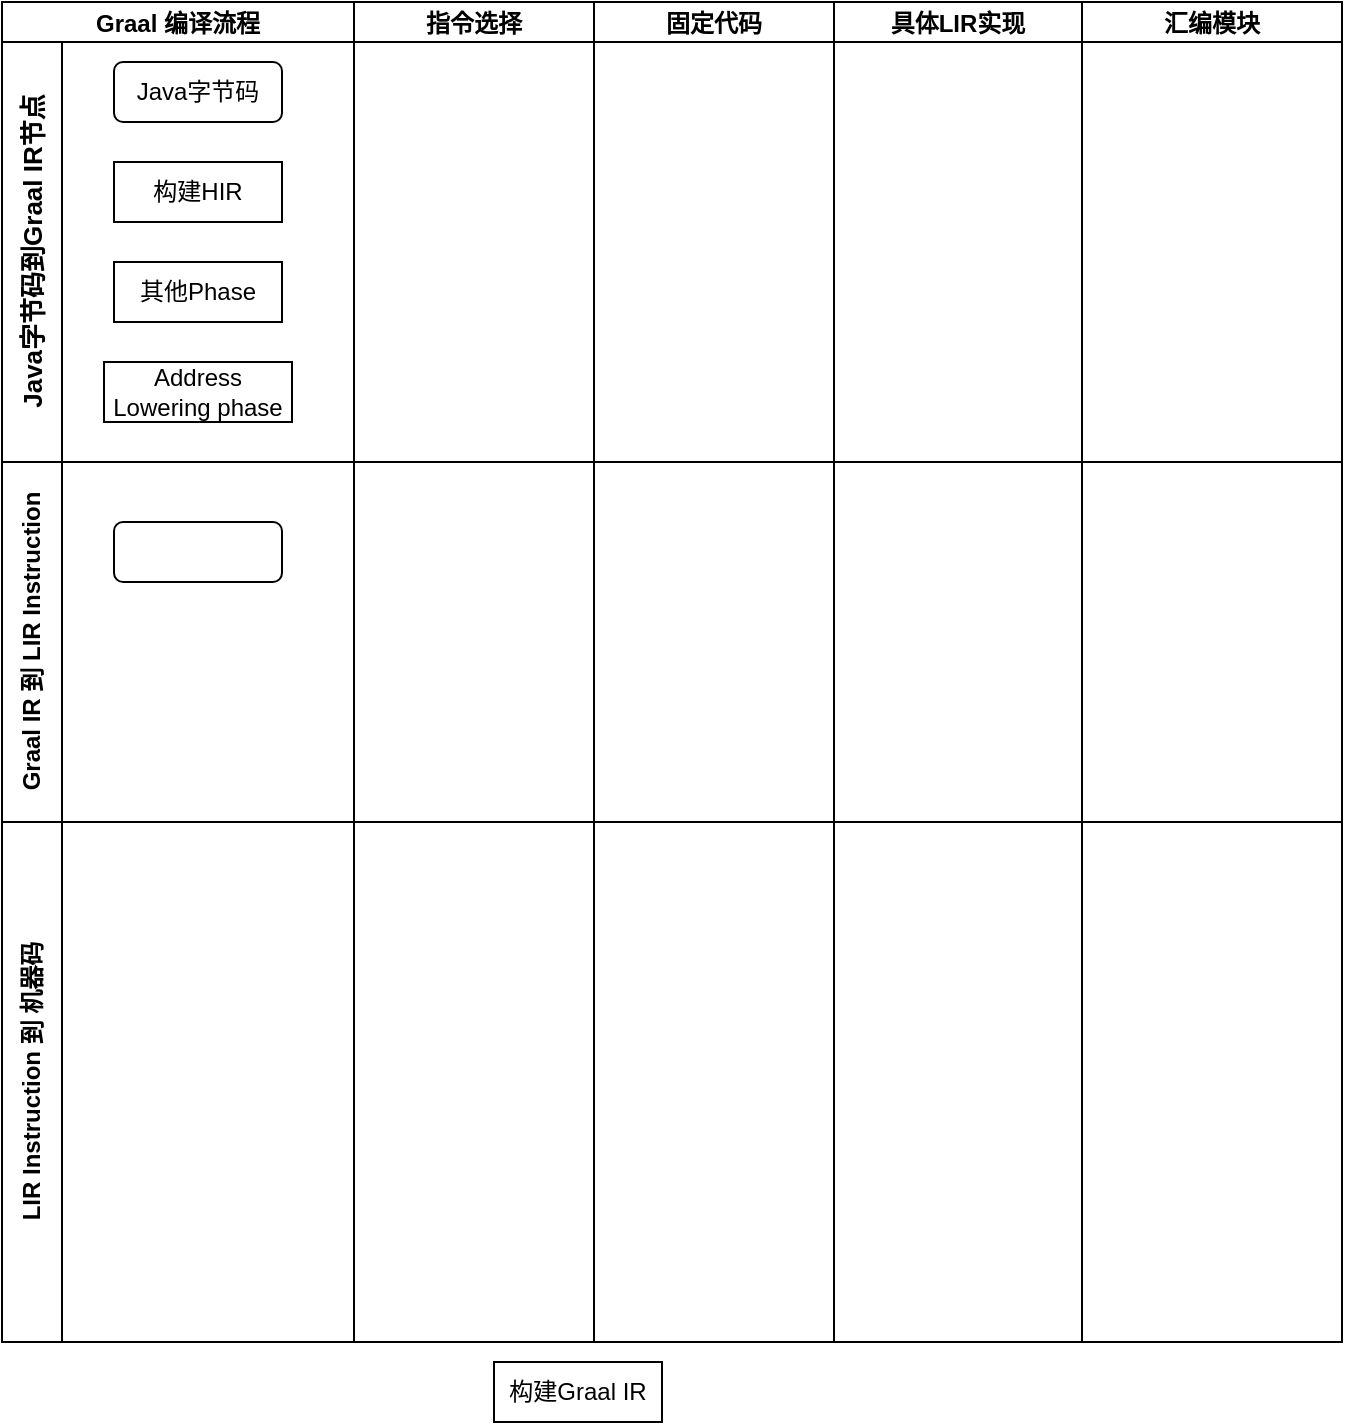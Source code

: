 <mxfile version="26.0.15">
  <diagram name="Page-1" id="acwCKmZkidqvUQwCOqH5">
    <mxGraphModel dx="1188" dy="629" grid="1" gridSize="10" guides="1" tooltips="1" connect="1" arrows="1" fold="1" page="1" pageScale="1" pageWidth="827" pageHeight="1169" math="0" shadow="0">
      <root>
        <mxCell id="0" />
        <mxCell id="1" parent="0" />
        <mxCell id="b25NzEHvAgJfCk7m8K_a-11" value="" style="swimlane;childLayout=stackLayout;resizeParent=1;resizeParentMax=0;horizontal=1;startSize=0;horizontalStack=0;html=1;" vertex="1" parent="1">
          <mxGeometry x="100" y="60" width="670" height="650" as="geometry" />
        </mxCell>
        <mxCell id="b25NzEHvAgJfCk7m8K_a-12" value="&lt;font style=&quot;font-size: 13px;&quot;&gt;Java字节码到Graal IR节点&lt;/font&gt;" style="swimlane;startSize=30;horizontal=0;html=1;" vertex="1" parent="b25NzEHvAgJfCk7m8K_a-11">
          <mxGeometry width="670" height="210" as="geometry" />
        </mxCell>
        <mxCell id="b25NzEHvAgJfCk7m8K_a-32" value="Graal IR 到 LIR Instruction" style="swimlane;startSize=30;horizontal=0;html=1;" vertex="1" parent="b25NzEHvAgJfCk7m8K_a-11">
          <mxGeometry y="210" width="670" height="180" as="geometry" />
        </mxCell>
        <mxCell id="b25NzEHvAgJfCk7m8K_a-13" value="LIR Instruction 到 机器码" style="swimlane;startSize=30;horizontal=0;html=1;" vertex="1" parent="b25NzEHvAgJfCk7m8K_a-11">
          <mxGeometry y="390" width="670" height="260" as="geometry">
            <mxRectangle y="120" width="600" height="30" as="alternateBounds" />
          </mxGeometry>
        </mxCell>
        <mxCell id="b25NzEHvAgJfCk7m8K_a-33" value="" style="swimlane;childLayout=stackLayout;resizeParent=1;resizeParentMax=0;startSize=0;horizontal=0;horizontalStack=1;" vertex="1" parent="1">
          <mxGeometry x="100" y="40" width="670" height="670" as="geometry" />
        </mxCell>
        <mxCell id="b25NzEHvAgJfCk7m8K_a-34" value="Graal 编译流程" style="swimlane;startSize=20;" vertex="1" parent="b25NzEHvAgJfCk7m8K_a-33">
          <mxGeometry width="176" height="670" as="geometry" />
        </mxCell>
        <mxCell id="b25NzEHvAgJfCk7m8K_a-37" value="Java字节码" style="rounded=1;whiteSpace=wrap;html=1;" vertex="1" parent="b25NzEHvAgJfCk7m8K_a-34">
          <mxGeometry x="56" y="30" width="84" height="30" as="geometry" />
        </mxCell>
        <mxCell id="b25NzEHvAgJfCk7m8K_a-42" value="构建HIR" style="rounded=0;whiteSpace=wrap;html=1;" vertex="1" parent="b25NzEHvAgJfCk7m8K_a-34">
          <mxGeometry x="56" y="80" width="84" height="30" as="geometry" />
        </mxCell>
        <mxCell id="b25NzEHvAgJfCk7m8K_a-52" value="Address Lowering phase" style="rounded=0;whiteSpace=wrap;html=1;" vertex="1" parent="b25NzEHvAgJfCk7m8K_a-34">
          <mxGeometry x="51" y="180" width="94" height="30" as="geometry" />
        </mxCell>
        <mxCell id="b25NzEHvAgJfCk7m8K_a-53" value="其他Phase" style="rounded=0;whiteSpace=wrap;html=1;" vertex="1" parent="b25NzEHvAgJfCk7m8K_a-34">
          <mxGeometry x="56" y="130" width="84" height="30" as="geometry" />
        </mxCell>
        <mxCell id="b25NzEHvAgJfCk7m8K_a-57" value="&lt;div style=&quot;text-align: start;&quot;&gt;&lt;span style=&quot;background-color: transparent; font-size: 0px; text-wrap-mode: nowrap;&quot;&gt;&lt;font face=&quot;monospace&quot; color=&quot;rgba(0, 0, 0, 0)&quot;&gt;LIR&lt;/font&gt;&lt;/span&gt;&lt;/div&gt;" style="rounded=1;whiteSpace=wrap;html=1;" vertex="1" parent="b25NzEHvAgJfCk7m8K_a-34">
          <mxGeometry x="56" y="260" width="84" height="30" as="geometry" />
        </mxCell>
        <mxCell id="b25NzEHvAgJfCk7m8K_a-41" value="指令选择" style="swimlane;startSize=20;" vertex="1" parent="b25NzEHvAgJfCk7m8K_a-33">
          <mxGeometry x="176" width="120" height="670" as="geometry" />
        </mxCell>
        <mxCell id="b25NzEHvAgJfCk7m8K_a-35" value="固定代码" style="swimlane;startSize=20;" vertex="1" parent="b25NzEHvAgJfCk7m8K_a-33">
          <mxGeometry x="296" width="120" height="670" as="geometry" />
        </mxCell>
        <mxCell id="b25NzEHvAgJfCk7m8K_a-36" value="具体LIR实现" style="swimlane;startSize=20;" vertex="1" parent="b25NzEHvAgJfCk7m8K_a-33">
          <mxGeometry x="416" width="124" height="670" as="geometry" />
        </mxCell>
        <mxCell id="b25NzEHvAgJfCk7m8K_a-55" value="汇编模块" style="swimlane;startSize=20;" vertex="1" parent="b25NzEHvAgJfCk7m8K_a-33">
          <mxGeometry x="540" width="130" height="670" as="geometry" />
        </mxCell>
        <mxCell id="b25NzEHvAgJfCk7m8K_a-43" value="构建Graal IR" style="rounded=0;whiteSpace=wrap;html=1;" vertex="1" parent="1">
          <mxGeometry x="346" y="720" width="84" height="30" as="geometry" />
        </mxCell>
      </root>
    </mxGraphModel>
  </diagram>
</mxfile>
